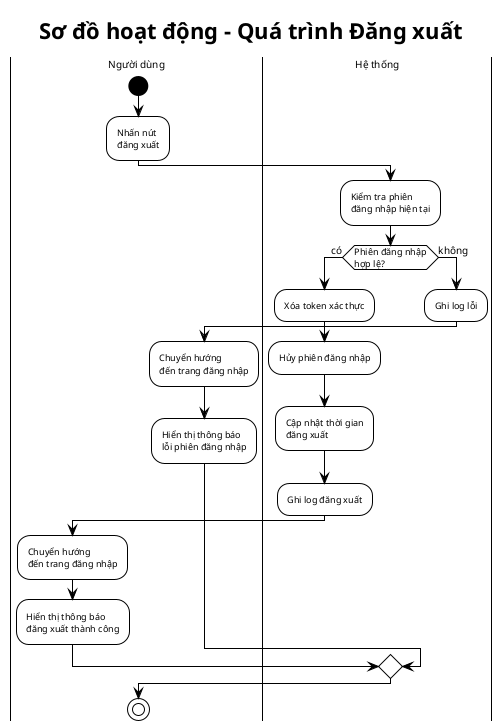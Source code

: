 @startuml "Sơ đồ hoạt động - Quá trình Đăng xuất"
!theme plain
skinparam defaultFontSize 10
skinparam activityFontSize 9
skinparam swimlaneTitleFontSize 10
skinparam maxMessageSize 150
skinparam ranksep 60
skinparam activityStartColor black
skinparam activityEndColor black
skinparam activityEndColorBorder black
skinparam activityBarColor black
skinparam circledCharacterFontColor black

title Sơ đồ hoạt động - Quá trình Đăng xuất

|Người dùng|
start;
:Nhấn nút\nđăng xuất;

|Hệ thống|
:Kiểm tra phiên\nđăng nhập hiện tại;

if (Phiên đăng nhập\nhợp lệ?) then (có)
  :Xóa token xác thực;
  :Hủy phiên đăng nhập;
  :Cập nhật thời gian\nđăng xuất;
  :Ghi log đăng xuất;
  
  |Người dùng|
  :Chuyển hướng\nđến trang đăng nhập;
  :Hiển thị thông báo\nđăng xuất thành công;
  
else (không)
  |Hệ thống|
  :Ghi log lỗi;
  |Người dùng|
  :Chuyển hướng\nđến trang đăng nhập;
  :Hiển thị thông báo\nlỗi phiên đăng nhập;
endif

stop

@enduml